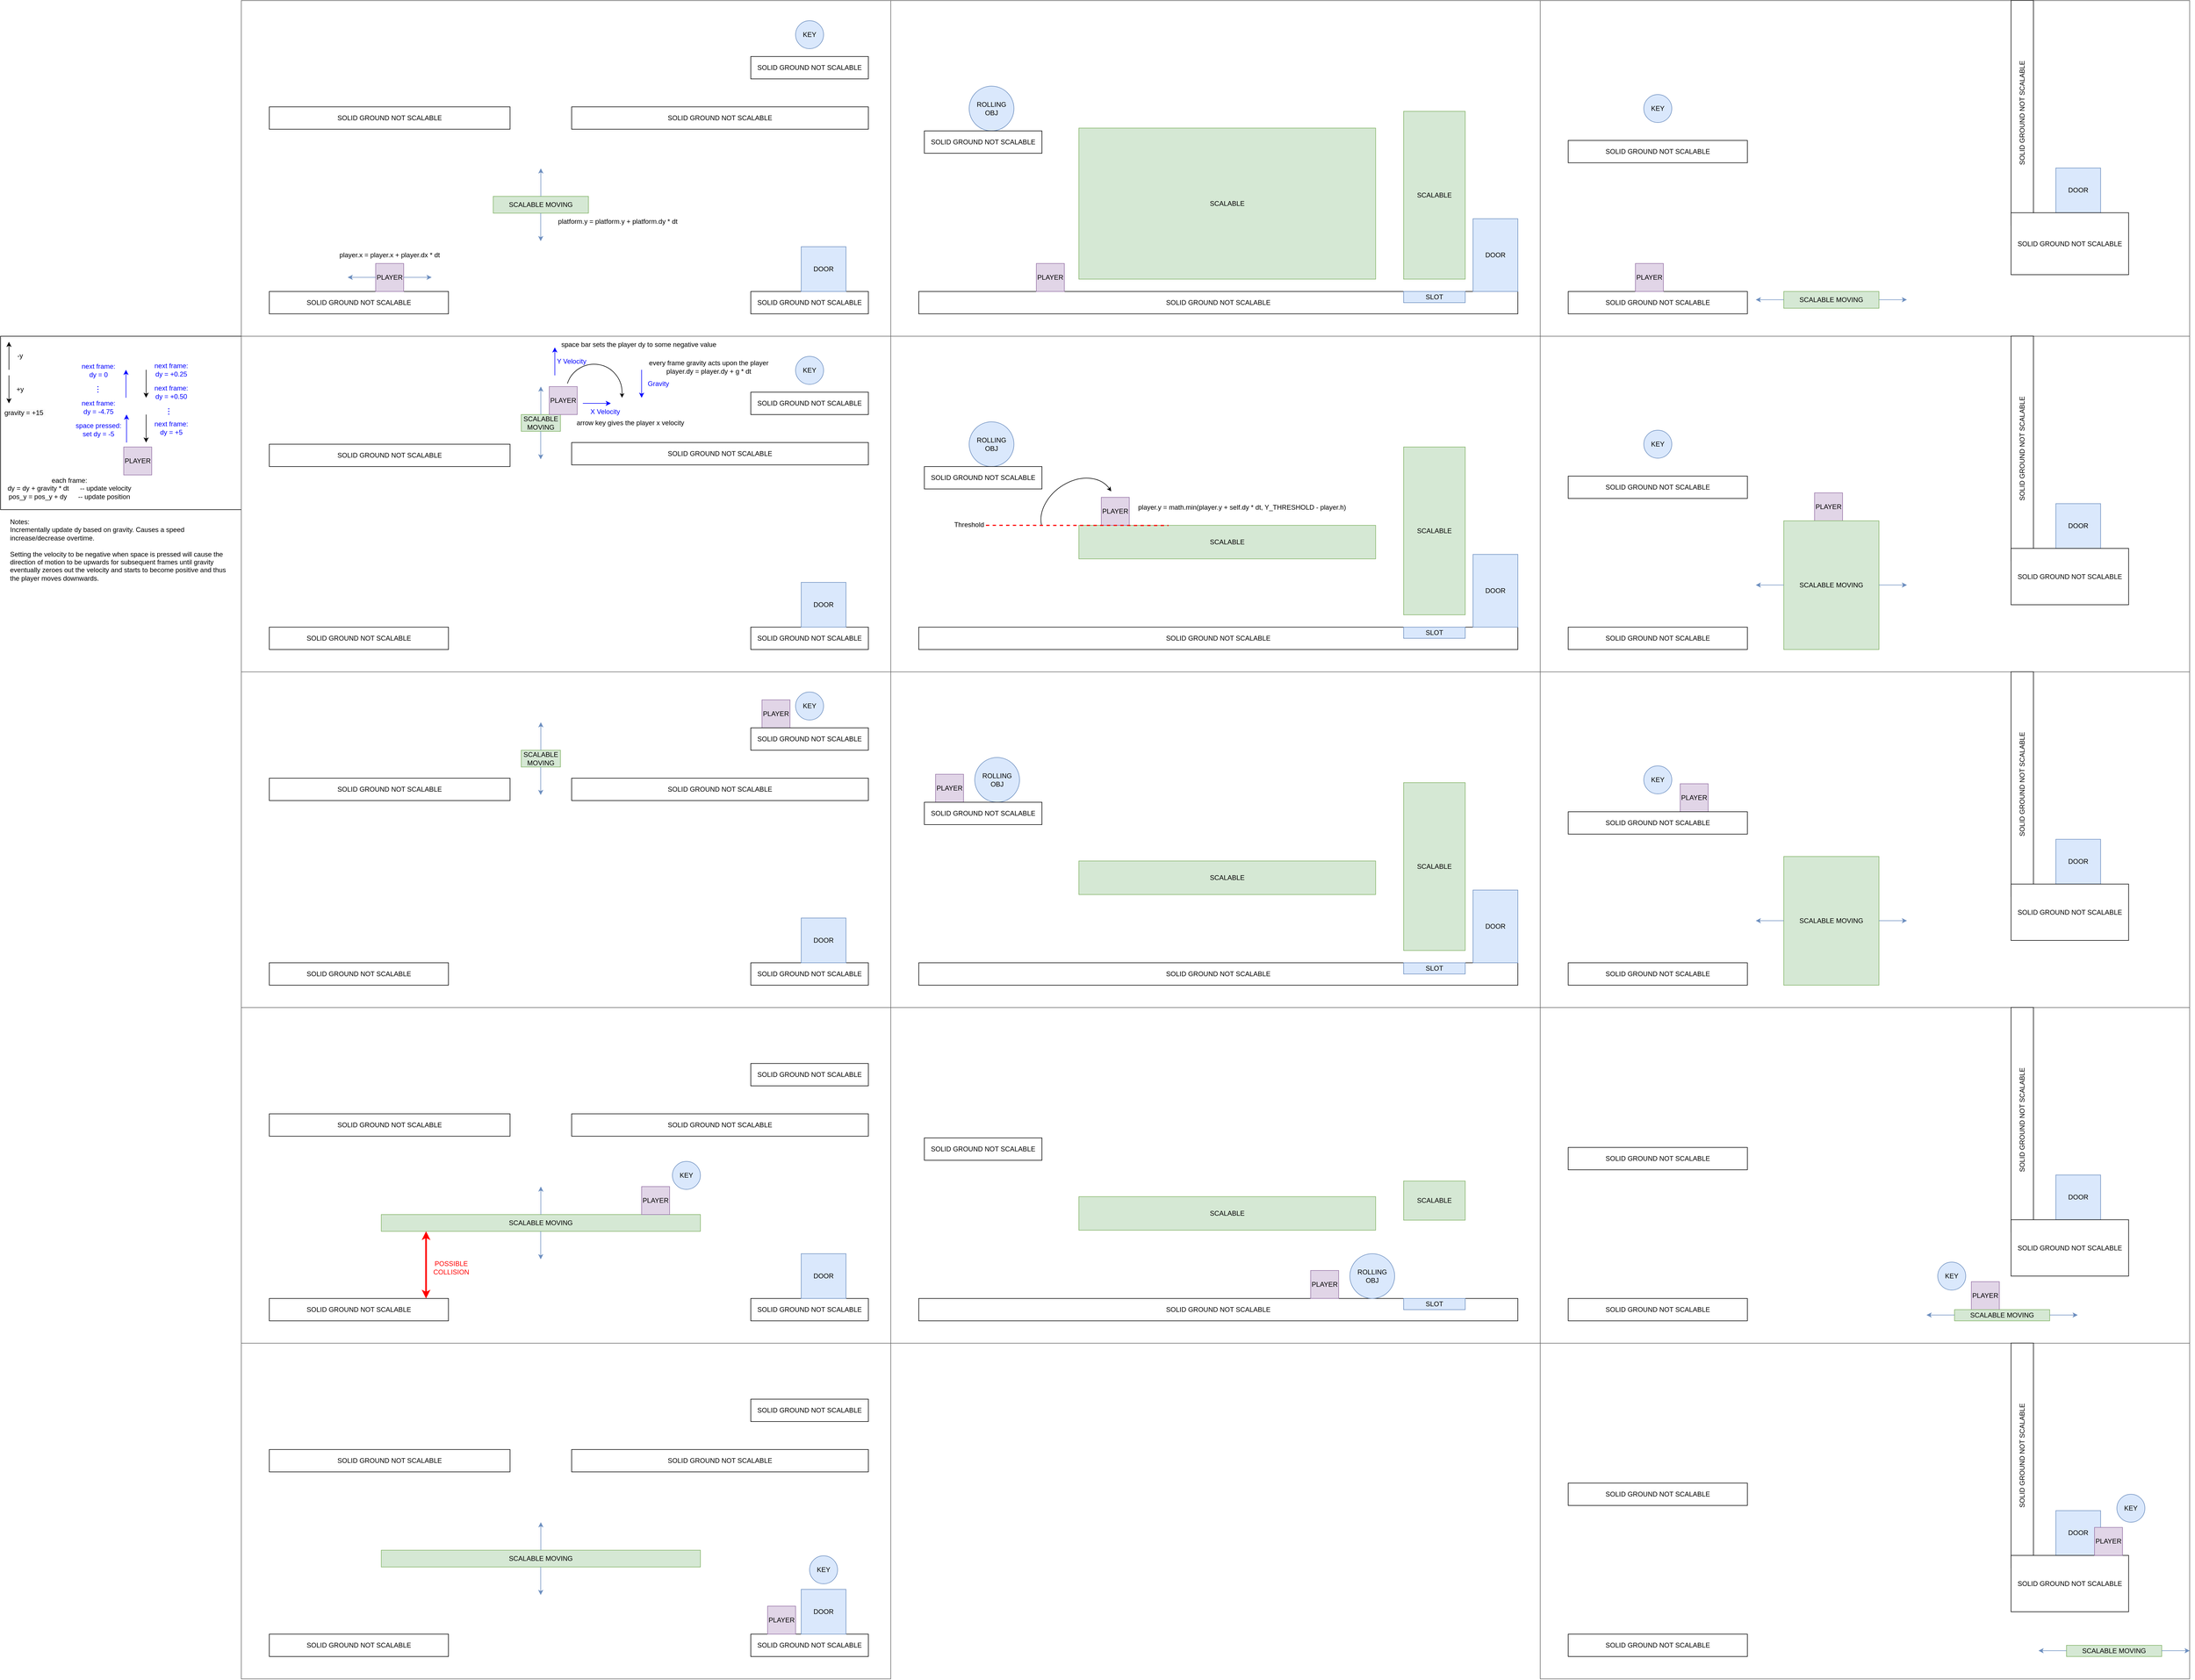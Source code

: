 <mxfile version="21.6.8" type="device">
  <diagram name="Page-1" id="npotCMocfJoM2idSPYu-">
    <mxGraphModel dx="3081" dy="1494" grid="1" gridSize="10" guides="1" tooltips="1" connect="1" arrows="1" fold="1" page="1" pageScale="1" pageWidth="850" pageHeight="1100" math="0" shadow="0">
      <root>
        <mxCell id="0" />
        <mxCell id="1" parent="0" />
        <mxCell id="gwA_mBDqRbo09QkH5nJV-141" value="" style="rounded=0;whiteSpace=wrap;html=1;fillColor=none;" parent="1" vertex="1">
          <mxGeometry x="-1280" y="600" width="430" height="310" as="geometry" />
        </mxCell>
        <mxCell id="gwA_mBDqRbo09QkH5nJV-17" value="" style="rounded=0;whiteSpace=wrap;html=1;fillColor=none;fontColor=#333333;strokeColor=#666666;" parent="1" vertex="1">
          <mxGeometry x="-850" width="1160" height="600" as="geometry" />
        </mxCell>
        <mxCell id="gwA_mBDqRbo09QkH5nJV-4" value="SOLID GROUND NOT SCALABLE" style="rounded=0;whiteSpace=wrap;html=1;" parent="1" vertex="1">
          <mxGeometry x="-800" y="520" width="320" height="40" as="geometry" />
        </mxCell>
        <mxCell id="gwA_mBDqRbo09QkH5nJV-5" value="SOLID GROUND NOT SCALABLE" style="rounded=0;whiteSpace=wrap;html=1;" parent="1" vertex="1">
          <mxGeometry x="60" y="520" width="210" height="40" as="geometry" />
        </mxCell>
        <mxCell id="gwA_mBDqRbo09QkH5nJV-6" value="SCALABLE MOVING" style="rounded=0;whiteSpace=wrap;html=1;fillColor=#d5e8d4;strokeColor=#82b366;" parent="1" vertex="1">
          <mxGeometry x="-400" y="350" width="170" height="30" as="geometry" />
        </mxCell>
        <mxCell id="gwA_mBDqRbo09QkH5nJV-7" value="" style="endArrow=classic;html=1;rounded=0;exitX=0.5;exitY=0;exitDx=0;exitDy=0;fillColor=#dae8fc;strokeColor=#6c8ebf;" parent="1" source="gwA_mBDqRbo09QkH5nJV-6" edge="1">
          <mxGeometry width="50" height="50" relative="1" as="geometry">
            <mxPoint x="-315" y="340" as="sourcePoint" />
            <mxPoint x="-315" y="300" as="targetPoint" />
          </mxGeometry>
        </mxCell>
        <mxCell id="gwA_mBDqRbo09QkH5nJV-8" value="" style="endArrow=classic;html=1;rounded=0;exitX=0.5;exitY=0;exitDx=0;exitDy=0;fillColor=#dae8fc;strokeColor=#6c8ebf;" parent="1" edge="1">
          <mxGeometry width="50" height="50" relative="1" as="geometry">
            <mxPoint x="-315.21" y="380" as="sourcePoint" />
            <mxPoint x="-315.21" y="430" as="targetPoint" />
          </mxGeometry>
        </mxCell>
        <mxCell id="gwA_mBDqRbo09QkH5nJV-10" value="SOLID GROUND NOT SCALABLE" style="rounded=0;whiteSpace=wrap;html=1;" parent="1" vertex="1">
          <mxGeometry x="-260" y="190" width="530" height="40" as="geometry" />
        </mxCell>
        <mxCell id="gwA_mBDqRbo09QkH5nJV-11" value="PLAYER" style="whiteSpace=wrap;html=1;aspect=fixed;fillColor=#e1d5e7;strokeColor=#9673a6;" parent="1" vertex="1">
          <mxGeometry x="-610" y="470" width="50" height="50" as="geometry" />
        </mxCell>
        <mxCell id="gwA_mBDqRbo09QkH5nJV-12" value="KEY" style="ellipse;whiteSpace=wrap;html=1;aspect=fixed;fillColor=#dae8fc;strokeColor=#6c8ebf;" parent="1" vertex="1">
          <mxGeometry x="140" y="36" width="50" height="50" as="geometry" />
        </mxCell>
        <mxCell id="gwA_mBDqRbo09QkH5nJV-16" value="SOLID GROUND NOT SCALABLE" style="rounded=0;whiteSpace=wrap;html=1;" parent="1" vertex="1">
          <mxGeometry x="60" y="100" width="210" height="40" as="geometry" />
        </mxCell>
        <mxCell id="gwA_mBDqRbo09QkH5nJV-18" value="" style="rounded=0;whiteSpace=wrap;html=1;fillColor=none;fontColor=#333333;strokeColor=#666666;" parent="1" vertex="1">
          <mxGeometry x="310" width="1160" height="600" as="geometry" />
        </mxCell>
        <mxCell id="gwA_mBDqRbo09QkH5nJV-19" value="SOLID GROUND NOT SCALABLE" style="rounded=0;whiteSpace=wrap;html=1;" parent="1" vertex="1">
          <mxGeometry x="360" y="520" width="1070" height="40" as="geometry" />
        </mxCell>
        <mxCell id="gwA_mBDqRbo09QkH5nJV-25" value="SCALABLE" style="rounded=0;whiteSpace=wrap;html=1;fillColor=#d5e8d4;strokeColor=#82b366;" parent="1" vertex="1">
          <mxGeometry x="646" y="228" width="530" height="270" as="geometry" />
        </mxCell>
        <mxCell id="gwA_mBDqRbo09QkH5nJV-26" value="PLAYER" style="whiteSpace=wrap;html=1;aspect=fixed;fillColor=#e1d5e7;strokeColor=#9673a6;" parent="1" vertex="1">
          <mxGeometry x="570" y="470" width="50" height="50" as="geometry" />
        </mxCell>
        <mxCell id="gwA_mBDqRbo09QkH5nJV-27" value="ROLLING OBJ" style="ellipse;whiteSpace=wrap;html=1;aspect=fixed;fillColor=#dae8fc;strokeColor=#6c8ebf;" parent="1" vertex="1">
          <mxGeometry x="450" y="153" width="80" height="80" as="geometry" />
        </mxCell>
        <mxCell id="gwA_mBDqRbo09QkH5nJV-28" value="SOLID GROUND NOT SCALABLE" style="rounded=0;whiteSpace=wrap;html=1;" parent="1" vertex="1">
          <mxGeometry x="370" y="233" width="210" height="40" as="geometry" />
        </mxCell>
        <mxCell id="gwA_mBDqRbo09QkH5nJV-29" value="DOOR" style="whiteSpace=wrap;html=1;aspect=fixed;fillColor=#dae8fc;strokeColor=#6c8ebf;" parent="1" vertex="1">
          <mxGeometry x="150" y="440" width="80" height="80" as="geometry" />
        </mxCell>
        <mxCell id="gwA_mBDqRbo09QkH5nJV-31" value="" style="rounded=0;whiteSpace=wrap;html=1;fillColor=none;fontColor=#333333;strokeColor=#666666;" parent="1" vertex="1">
          <mxGeometry x="310" y="600" width="1160" height="600" as="geometry" />
        </mxCell>
        <mxCell id="gwA_mBDqRbo09QkH5nJV-32" value="SOLID GROUND NOT SCALABLE" style="rounded=0;whiteSpace=wrap;html=1;" parent="1" vertex="1">
          <mxGeometry x="360" y="1120" width="1070" height="40" as="geometry" />
        </mxCell>
        <mxCell id="gwA_mBDqRbo09QkH5nJV-33" value="SCALABLE" style="rounded=0;whiteSpace=wrap;html=1;fillColor=#d5e8d4;strokeColor=#82b366;" parent="1" vertex="1">
          <mxGeometry x="646" y="938" width="530" height="60" as="geometry" />
        </mxCell>
        <mxCell id="gwA_mBDqRbo09QkH5nJV-34" value="PLAYER" style="whiteSpace=wrap;html=1;aspect=fixed;fillColor=#e1d5e7;strokeColor=#9673a6;" parent="1" vertex="1">
          <mxGeometry x="686" y="888" width="50" height="50" as="geometry" />
        </mxCell>
        <mxCell id="gwA_mBDqRbo09QkH5nJV-35" value="ROLLING OBJ" style="ellipse;whiteSpace=wrap;html=1;aspect=fixed;fillColor=#dae8fc;strokeColor=#6c8ebf;" parent="1" vertex="1">
          <mxGeometry x="450" y="753" width="80" height="80" as="geometry" />
        </mxCell>
        <mxCell id="gwA_mBDqRbo09QkH5nJV-36" value="SOLID GROUND NOT SCALABLE" style="rounded=0;whiteSpace=wrap;html=1;" parent="1" vertex="1">
          <mxGeometry x="370" y="833" width="210" height="40" as="geometry" />
        </mxCell>
        <mxCell id="gwA_mBDqRbo09QkH5nJV-38" value="" style="rounded=0;whiteSpace=wrap;html=1;fillColor=none;fontColor=#333333;strokeColor=#666666;" parent="1" vertex="1">
          <mxGeometry x="310" y="1200" width="1160" height="600" as="geometry" />
        </mxCell>
        <mxCell id="gwA_mBDqRbo09QkH5nJV-39" value="SOLID GROUND NOT SCALABLE" style="rounded=0;whiteSpace=wrap;html=1;" parent="1" vertex="1">
          <mxGeometry x="360" y="1720" width="1070" height="40" as="geometry" />
        </mxCell>
        <mxCell id="gwA_mBDqRbo09QkH5nJV-40" value="SCALABLE" style="rounded=0;whiteSpace=wrap;html=1;fillColor=#d5e8d4;strokeColor=#82b366;" parent="1" vertex="1">
          <mxGeometry x="646" y="1538" width="530" height="60" as="geometry" />
        </mxCell>
        <mxCell id="gwA_mBDqRbo09QkH5nJV-41" value="PLAYER" style="whiteSpace=wrap;html=1;aspect=fixed;fillColor=#e1d5e7;strokeColor=#9673a6;" parent="1" vertex="1">
          <mxGeometry x="390" y="1383" width="50" height="50" as="geometry" />
        </mxCell>
        <mxCell id="gwA_mBDqRbo09QkH5nJV-42" value="ROLLING OBJ" style="ellipse;whiteSpace=wrap;html=1;aspect=fixed;fillColor=#dae8fc;strokeColor=#6c8ebf;" parent="1" vertex="1">
          <mxGeometry x="460" y="1353" width="80" height="80" as="geometry" />
        </mxCell>
        <mxCell id="gwA_mBDqRbo09QkH5nJV-43" value="SOLID GROUND NOT SCALABLE" style="rounded=0;whiteSpace=wrap;html=1;" parent="1" vertex="1">
          <mxGeometry x="370" y="1433" width="210" height="40" as="geometry" />
        </mxCell>
        <mxCell id="gwA_mBDqRbo09QkH5nJV-45" value="SCALABLE" style="rounded=0;whiteSpace=wrap;html=1;fillColor=#d5e8d4;strokeColor=#82b366;" parent="1" vertex="1">
          <mxGeometry x="1226" y="1398" width="110" height="300" as="geometry" />
        </mxCell>
        <mxCell id="gwA_mBDqRbo09QkH5nJV-46" value="SCALABLE" style="rounded=0;whiteSpace=wrap;html=1;fillColor=#d5e8d4;strokeColor=#82b366;" parent="1" vertex="1">
          <mxGeometry x="1226" y="798" width="110" height="300" as="geometry" />
        </mxCell>
        <mxCell id="gwA_mBDqRbo09QkH5nJV-47" value="" style="rounded=0;whiteSpace=wrap;html=1;fillColor=none;fontColor=#333333;strokeColor=#666666;" parent="1" vertex="1">
          <mxGeometry x="310" y="1800" width="1160" height="600" as="geometry" />
        </mxCell>
        <mxCell id="gwA_mBDqRbo09QkH5nJV-48" value="SOLID GROUND NOT SCALABLE" style="rounded=0;whiteSpace=wrap;html=1;" parent="1" vertex="1">
          <mxGeometry x="360" y="2320" width="1070" height="40" as="geometry" />
        </mxCell>
        <mxCell id="gwA_mBDqRbo09QkH5nJV-49" value="SCALABLE" style="rounded=0;whiteSpace=wrap;html=1;fillColor=#d5e8d4;strokeColor=#82b366;" parent="1" vertex="1">
          <mxGeometry x="646" y="2138" width="530" height="60" as="geometry" />
        </mxCell>
        <mxCell id="gwA_mBDqRbo09QkH5nJV-50" value="PLAYER" style="whiteSpace=wrap;html=1;aspect=fixed;fillColor=#e1d5e7;strokeColor=#9673a6;" parent="1" vertex="1">
          <mxGeometry x="1060" y="2270" width="50" height="50" as="geometry" />
        </mxCell>
        <mxCell id="gwA_mBDqRbo09QkH5nJV-51" value="ROLLING OBJ" style="ellipse;whiteSpace=wrap;html=1;aspect=fixed;fillColor=#dae8fc;strokeColor=#6c8ebf;" parent="1" vertex="1">
          <mxGeometry x="1130" y="2240" width="80" height="80" as="geometry" />
        </mxCell>
        <mxCell id="gwA_mBDqRbo09QkH5nJV-52" value="SOLID GROUND NOT SCALABLE" style="rounded=0;whiteSpace=wrap;html=1;" parent="1" vertex="1">
          <mxGeometry x="370" y="2033" width="210" height="40" as="geometry" />
        </mxCell>
        <mxCell id="gwA_mBDqRbo09QkH5nJV-53" value="SCALABLE" style="rounded=0;whiteSpace=wrap;html=1;fillColor=#d5e8d4;strokeColor=#82b366;" parent="1" vertex="1">
          <mxGeometry x="1226" y="2110" width="110" height="70" as="geometry" />
        </mxCell>
        <mxCell id="gwA_mBDqRbo09QkH5nJV-55" value="SLOT" style="rounded=0;whiteSpace=wrap;html=1;fillColor=#dae8fc;strokeColor=#6c8ebf;" parent="1" vertex="1">
          <mxGeometry x="1226" y="1120" width="110" height="20" as="geometry" />
        </mxCell>
        <mxCell id="gwA_mBDqRbo09QkH5nJV-56" value="SCALABLE" style="rounded=0;whiteSpace=wrap;html=1;fillColor=#d5e8d4;strokeColor=#82b366;" parent="1" vertex="1">
          <mxGeometry x="1226" y="198" width="110" height="300" as="geometry" />
        </mxCell>
        <mxCell id="gwA_mBDqRbo09QkH5nJV-57" value="SLOT" style="rounded=0;whiteSpace=wrap;html=1;fillColor=#dae8fc;strokeColor=#6c8ebf;" parent="1" vertex="1">
          <mxGeometry x="1226" y="520" width="110" height="20" as="geometry" />
        </mxCell>
        <mxCell id="gwA_mBDqRbo09QkH5nJV-58" value="SLOT" style="rounded=0;whiteSpace=wrap;html=1;fillColor=#dae8fc;strokeColor=#6c8ebf;" parent="1" vertex="1">
          <mxGeometry x="1226" y="1720" width="110" height="20" as="geometry" />
        </mxCell>
        <mxCell id="gwA_mBDqRbo09QkH5nJV-59" value="SLOT" style="rounded=0;whiteSpace=wrap;html=1;fillColor=#dae8fc;strokeColor=#6c8ebf;" parent="1" vertex="1">
          <mxGeometry x="1226" y="2320" width="110" height="20" as="geometry" />
        </mxCell>
        <mxCell id="gwA_mBDqRbo09QkH5nJV-60" value="DOOR" style="rounded=0;whiteSpace=wrap;html=1;fillColor=#dae8fc;strokeColor=#6c8ebf;" parent="1" vertex="1">
          <mxGeometry x="1350" y="390" width="80" height="130" as="geometry" />
        </mxCell>
        <mxCell id="gwA_mBDqRbo09QkH5nJV-61" value="DOOR" style="rounded=0;whiteSpace=wrap;html=1;fillColor=#dae8fc;strokeColor=#6c8ebf;" parent="1" vertex="1">
          <mxGeometry x="1350" y="990" width="80" height="130" as="geometry" />
        </mxCell>
        <mxCell id="gwA_mBDqRbo09QkH5nJV-62" value="DOOR" style="rounded=0;whiteSpace=wrap;html=1;fillColor=#dae8fc;strokeColor=#6c8ebf;" parent="1" vertex="1">
          <mxGeometry x="1350" y="1590" width="80" height="130" as="geometry" />
        </mxCell>
        <mxCell id="gwA_mBDqRbo09QkH5nJV-63" value="" style="rounded=0;whiteSpace=wrap;html=1;fillColor=none;fontColor=#333333;strokeColor=#666666;" parent="1" vertex="1">
          <mxGeometry x="-850" y="600" width="1160" height="600" as="geometry" />
        </mxCell>
        <mxCell id="gwA_mBDqRbo09QkH5nJV-64" value="SOLID GROUND NOT SCALABLE" style="rounded=0;whiteSpace=wrap;html=1;" parent="1" vertex="1">
          <mxGeometry x="-800" y="1120" width="320" height="40" as="geometry" />
        </mxCell>
        <mxCell id="gwA_mBDqRbo09QkH5nJV-65" value="SOLID GROUND NOT SCALABLE" style="rounded=0;whiteSpace=wrap;html=1;" parent="1" vertex="1">
          <mxGeometry x="60" y="1120" width="210" height="40" as="geometry" />
        </mxCell>
        <mxCell id="gwA_mBDqRbo09QkH5nJV-66" value="SCALABLE MOVING" style="rounded=0;whiteSpace=wrap;html=1;fillColor=#d5e8d4;strokeColor=#82b366;" parent="1" vertex="1">
          <mxGeometry x="-350" y="740" width="70" height="30" as="geometry" />
        </mxCell>
        <mxCell id="gwA_mBDqRbo09QkH5nJV-67" value="" style="endArrow=classic;html=1;rounded=0;exitX=0.5;exitY=0;exitDx=0;exitDy=0;fillColor=#dae8fc;strokeColor=#6c8ebf;" parent="1" source="gwA_mBDqRbo09QkH5nJV-66" edge="1">
          <mxGeometry width="50" height="50" relative="1" as="geometry">
            <mxPoint x="-315" y="730" as="sourcePoint" />
            <mxPoint x="-315" y="690" as="targetPoint" />
          </mxGeometry>
        </mxCell>
        <mxCell id="gwA_mBDqRbo09QkH5nJV-68" value="" style="endArrow=classic;html=1;rounded=0;exitX=0.5;exitY=0;exitDx=0;exitDy=0;fillColor=#dae8fc;strokeColor=#6c8ebf;" parent="1" edge="1">
          <mxGeometry width="50" height="50" relative="1" as="geometry">
            <mxPoint x="-315.21" y="770" as="sourcePoint" />
            <mxPoint x="-315.21" y="820" as="targetPoint" />
          </mxGeometry>
        </mxCell>
        <mxCell id="gwA_mBDqRbo09QkH5nJV-70" value="SOLID GROUND NOT SCALABLE" style="rounded=0;whiteSpace=wrap;html=1;" parent="1" vertex="1">
          <mxGeometry x="-260" y="790" width="530" height="40" as="geometry" />
        </mxCell>
        <mxCell id="gwA_mBDqRbo09QkH5nJV-71" value="PLAYER" style="whiteSpace=wrap;html=1;aspect=fixed;fillColor=#e1d5e7;strokeColor=#9673a6;" parent="1" vertex="1">
          <mxGeometry x="-300" y="690" width="50" height="50" as="geometry" />
        </mxCell>
        <mxCell id="gwA_mBDqRbo09QkH5nJV-72" value="KEY" style="ellipse;whiteSpace=wrap;html=1;aspect=fixed;fillColor=#dae8fc;strokeColor=#6c8ebf;" parent="1" vertex="1">
          <mxGeometry x="140" y="636" width="50" height="50" as="geometry" />
        </mxCell>
        <mxCell id="gwA_mBDqRbo09QkH5nJV-73" value="SOLID GROUND NOT SCALABLE" style="rounded=0;whiteSpace=wrap;html=1;" parent="1" vertex="1">
          <mxGeometry x="60" y="700" width="210" height="40" as="geometry" />
        </mxCell>
        <mxCell id="gwA_mBDqRbo09QkH5nJV-74" value="DOOR" style="whiteSpace=wrap;html=1;aspect=fixed;fillColor=#dae8fc;strokeColor=#6c8ebf;" parent="1" vertex="1">
          <mxGeometry x="150" y="1040" width="80" height="80" as="geometry" />
        </mxCell>
        <mxCell id="gwA_mBDqRbo09QkH5nJV-75" value="" style="rounded=0;whiteSpace=wrap;html=1;fillColor=none;fontColor=#333333;strokeColor=#666666;" parent="1" vertex="1">
          <mxGeometry x="-850" y="1200" width="1160" height="600" as="geometry" />
        </mxCell>
        <mxCell id="gwA_mBDqRbo09QkH5nJV-76" value="SOLID GROUND NOT SCALABLE" style="rounded=0;whiteSpace=wrap;html=1;" parent="1" vertex="1">
          <mxGeometry x="-800" y="1720" width="320" height="40" as="geometry" />
        </mxCell>
        <mxCell id="gwA_mBDqRbo09QkH5nJV-77" value="SOLID GROUND NOT SCALABLE" style="rounded=0;whiteSpace=wrap;html=1;" parent="1" vertex="1">
          <mxGeometry x="60" y="1720" width="210" height="40" as="geometry" />
        </mxCell>
        <mxCell id="gwA_mBDqRbo09QkH5nJV-78" value="SCALABLE MOVING" style="rounded=0;whiteSpace=wrap;html=1;fillColor=#d5e8d4;strokeColor=#82b366;" parent="1" vertex="1">
          <mxGeometry x="-350" y="1340" width="70" height="30" as="geometry" />
        </mxCell>
        <mxCell id="gwA_mBDqRbo09QkH5nJV-79" value="" style="endArrow=classic;html=1;rounded=0;exitX=0.5;exitY=0;exitDx=0;exitDy=0;fillColor=#dae8fc;strokeColor=#6c8ebf;" parent="1" source="gwA_mBDqRbo09QkH5nJV-78" edge="1">
          <mxGeometry width="50" height="50" relative="1" as="geometry">
            <mxPoint x="-315" y="1330" as="sourcePoint" />
            <mxPoint x="-315" y="1290" as="targetPoint" />
          </mxGeometry>
        </mxCell>
        <mxCell id="gwA_mBDqRbo09QkH5nJV-80" value="" style="endArrow=classic;html=1;rounded=0;exitX=0.5;exitY=0;exitDx=0;exitDy=0;fillColor=#dae8fc;strokeColor=#6c8ebf;" parent="1" edge="1">
          <mxGeometry width="50" height="50" relative="1" as="geometry">
            <mxPoint x="-315.21" y="1370" as="sourcePoint" />
            <mxPoint x="-315.21" y="1420" as="targetPoint" />
          </mxGeometry>
        </mxCell>
        <mxCell id="gwA_mBDqRbo09QkH5nJV-81" value="SOLID GROUND NOT SCALABLE" style="rounded=0;whiteSpace=wrap;html=1;" parent="1" vertex="1">
          <mxGeometry x="-800" y="1390" width="430" height="40" as="geometry" />
        </mxCell>
        <mxCell id="gwA_mBDqRbo09QkH5nJV-82" value="SOLID GROUND NOT SCALABLE" style="rounded=0;whiteSpace=wrap;html=1;" parent="1" vertex="1">
          <mxGeometry x="-260" y="1390" width="530" height="40" as="geometry" />
        </mxCell>
        <mxCell id="gwA_mBDqRbo09QkH5nJV-83" value="PLAYER" style="whiteSpace=wrap;html=1;aspect=fixed;fillColor=#e1d5e7;strokeColor=#9673a6;" parent="1" vertex="1">
          <mxGeometry x="80" y="1250" width="50" height="50" as="geometry" />
        </mxCell>
        <mxCell id="gwA_mBDqRbo09QkH5nJV-84" value="KEY" style="ellipse;whiteSpace=wrap;html=1;aspect=fixed;fillColor=#dae8fc;strokeColor=#6c8ebf;" parent="1" vertex="1">
          <mxGeometry x="140" y="1236" width="50" height="50" as="geometry" />
        </mxCell>
        <mxCell id="gwA_mBDqRbo09QkH5nJV-85" value="SOLID GROUND NOT SCALABLE" style="rounded=0;whiteSpace=wrap;html=1;" parent="1" vertex="1">
          <mxGeometry x="60" y="1300" width="210" height="40" as="geometry" />
        </mxCell>
        <mxCell id="gwA_mBDqRbo09QkH5nJV-86" value="DOOR" style="whiteSpace=wrap;html=1;aspect=fixed;fillColor=#dae8fc;strokeColor=#6c8ebf;" parent="1" vertex="1">
          <mxGeometry x="150" y="1640" width="80" height="80" as="geometry" />
        </mxCell>
        <mxCell id="gwA_mBDqRbo09QkH5nJV-87" value="" style="rounded=0;whiteSpace=wrap;html=1;fillColor=none;fontColor=#333333;strokeColor=#666666;" parent="1" vertex="1">
          <mxGeometry x="-850" y="1800" width="1160" height="600" as="geometry" />
        </mxCell>
        <mxCell id="gwA_mBDqRbo09QkH5nJV-88" value="SOLID GROUND NOT SCALABLE" style="rounded=0;whiteSpace=wrap;html=1;" parent="1" vertex="1">
          <mxGeometry x="-800" y="2320" width="320" height="40" as="geometry" />
        </mxCell>
        <mxCell id="gwA_mBDqRbo09QkH5nJV-89" value="SOLID GROUND NOT SCALABLE" style="rounded=0;whiteSpace=wrap;html=1;" parent="1" vertex="1">
          <mxGeometry x="60" y="2320" width="210" height="40" as="geometry" />
        </mxCell>
        <mxCell id="gwA_mBDqRbo09QkH5nJV-90" value="SCALABLE MOVING" style="rounded=0;whiteSpace=wrap;html=1;fillColor=#d5e8d4;strokeColor=#82b366;" parent="1" vertex="1">
          <mxGeometry x="-600" y="2170" width="570" height="30" as="geometry" />
        </mxCell>
        <mxCell id="gwA_mBDqRbo09QkH5nJV-91" value="" style="endArrow=classic;html=1;rounded=0;exitX=0.5;exitY=0;exitDx=0;exitDy=0;fillColor=#dae8fc;strokeColor=#6c8ebf;" parent="1" source="gwA_mBDqRbo09QkH5nJV-90" edge="1">
          <mxGeometry width="50" height="50" relative="1" as="geometry">
            <mxPoint x="-315" y="2160" as="sourcePoint" />
            <mxPoint x="-315" y="2120" as="targetPoint" />
          </mxGeometry>
        </mxCell>
        <mxCell id="gwA_mBDqRbo09QkH5nJV-92" value="" style="endArrow=classic;html=1;rounded=0;exitX=0.5;exitY=0;exitDx=0;exitDy=0;fillColor=#dae8fc;strokeColor=#6c8ebf;" parent="1" edge="1">
          <mxGeometry width="50" height="50" relative="1" as="geometry">
            <mxPoint x="-315.21" y="2200" as="sourcePoint" />
            <mxPoint x="-315.21" y="2250" as="targetPoint" />
          </mxGeometry>
        </mxCell>
        <mxCell id="gwA_mBDqRbo09QkH5nJV-93" value="SOLID GROUND NOT SCALABLE" style="rounded=0;whiteSpace=wrap;html=1;" parent="1" vertex="1">
          <mxGeometry x="-800" y="1990" width="430" height="40" as="geometry" />
        </mxCell>
        <mxCell id="gwA_mBDqRbo09QkH5nJV-94" value="SOLID GROUND NOT SCALABLE" style="rounded=0;whiteSpace=wrap;html=1;" parent="1" vertex="1">
          <mxGeometry x="-260" y="1990" width="530" height="40" as="geometry" />
        </mxCell>
        <mxCell id="gwA_mBDqRbo09QkH5nJV-95" value="PLAYER" style="whiteSpace=wrap;html=1;aspect=fixed;fillColor=#e1d5e7;strokeColor=#9673a6;" parent="1" vertex="1">
          <mxGeometry x="-135" y="2120" width="50" height="50" as="geometry" />
        </mxCell>
        <mxCell id="gwA_mBDqRbo09QkH5nJV-96" value="KEY" style="ellipse;whiteSpace=wrap;html=1;aspect=fixed;fillColor=#dae8fc;strokeColor=#6c8ebf;" parent="1" vertex="1">
          <mxGeometry x="-80" y="2075" width="50" height="50" as="geometry" />
        </mxCell>
        <mxCell id="gwA_mBDqRbo09QkH5nJV-97" value="SOLID GROUND NOT SCALABLE" style="rounded=0;whiteSpace=wrap;html=1;" parent="1" vertex="1">
          <mxGeometry x="60" y="1900" width="210" height="40" as="geometry" />
        </mxCell>
        <mxCell id="gwA_mBDqRbo09QkH5nJV-98" value="DOOR" style="whiteSpace=wrap;html=1;aspect=fixed;fillColor=#dae8fc;strokeColor=#6c8ebf;" parent="1" vertex="1">
          <mxGeometry x="150" y="2240" width="80" height="80" as="geometry" />
        </mxCell>
        <mxCell id="gwA_mBDqRbo09QkH5nJV-99" value="" style="rounded=0;whiteSpace=wrap;html=1;fillColor=none;fontColor=#333333;strokeColor=#666666;" parent="1" vertex="1">
          <mxGeometry x="-850" y="2400" width="1160" height="600" as="geometry" />
        </mxCell>
        <mxCell id="gwA_mBDqRbo09QkH5nJV-100" value="SOLID GROUND NOT SCALABLE" style="rounded=0;whiteSpace=wrap;html=1;" parent="1" vertex="1">
          <mxGeometry x="-800" y="2920" width="320" height="40" as="geometry" />
        </mxCell>
        <mxCell id="gwA_mBDqRbo09QkH5nJV-101" value="SOLID GROUND NOT SCALABLE" style="rounded=0;whiteSpace=wrap;html=1;" parent="1" vertex="1">
          <mxGeometry x="60" y="2920" width="210" height="40" as="geometry" />
        </mxCell>
        <mxCell id="gwA_mBDqRbo09QkH5nJV-102" value="SCALABLE MOVING" style="rounded=0;whiteSpace=wrap;html=1;fillColor=#d5e8d4;strokeColor=#82b366;" parent="1" vertex="1">
          <mxGeometry x="-600" y="2770" width="570" height="30" as="geometry" />
        </mxCell>
        <mxCell id="gwA_mBDqRbo09QkH5nJV-103" value="" style="endArrow=classic;html=1;rounded=0;exitX=0.5;exitY=0;exitDx=0;exitDy=0;fillColor=#dae8fc;strokeColor=#6c8ebf;" parent="1" source="gwA_mBDqRbo09QkH5nJV-102" edge="1">
          <mxGeometry width="50" height="50" relative="1" as="geometry">
            <mxPoint x="-315" y="2760" as="sourcePoint" />
            <mxPoint x="-315" y="2720" as="targetPoint" />
          </mxGeometry>
        </mxCell>
        <mxCell id="gwA_mBDqRbo09QkH5nJV-104" value="" style="endArrow=classic;html=1;rounded=0;exitX=0.5;exitY=0;exitDx=0;exitDy=0;fillColor=#dae8fc;strokeColor=#6c8ebf;" parent="1" edge="1">
          <mxGeometry width="50" height="50" relative="1" as="geometry">
            <mxPoint x="-315.21" y="2800" as="sourcePoint" />
            <mxPoint x="-315.21" y="2850" as="targetPoint" />
          </mxGeometry>
        </mxCell>
        <mxCell id="gwA_mBDqRbo09QkH5nJV-105" value="SOLID GROUND NOT SCALABLE" style="rounded=0;whiteSpace=wrap;html=1;" parent="1" vertex="1">
          <mxGeometry x="-800" y="2590" width="430" height="40" as="geometry" />
        </mxCell>
        <mxCell id="gwA_mBDqRbo09QkH5nJV-106" value="SOLID GROUND NOT SCALABLE" style="rounded=0;whiteSpace=wrap;html=1;" parent="1" vertex="1">
          <mxGeometry x="-260" y="2590" width="530" height="40" as="geometry" />
        </mxCell>
        <mxCell id="gwA_mBDqRbo09QkH5nJV-107" value="PLAYER" style="whiteSpace=wrap;html=1;aspect=fixed;fillColor=#e1d5e7;strokeColor=#9673a6;" parent="1" vertex="1">
          <mxGeometry x="90" y="2870" width="50" height="50" as="geometry" />
        </mxCell>
        <mxCell id="gwA_mBDqRbo09QkH5nJV-108" value="KEY" style="ellipse;whiteSpace=wrap;html=1;aspect=fixed;fillColor=#dae8fc;strokeColor=#6c8ebf;" parent="1" vertex="1">
          <mxGeometry x="165" y="2780" width="50" height="50" as="geometry" />
        </mxCell>
        <mxCell id="gwA_mBDqRbo09QkH5nJV-109" value="SOLID GROUND NOT SCALABLE" style="rounded=0;whiteSpace=wrap;html=1;" parent="1" vertex="1">
          <mxGeometry x="60" y="2500" width="210" height="40" as="geometry" />
        </mxCell>
        <mxCell id="gwA_mBDqRbo09QkH5nJV-110" value="DOOR" style="whiteSpace=wrap;html=1;aspect=fixed;fillColor=#dae8fc;strokeColor=#6c8ebf;" parent="1" vertex="1">
          <mxGeometry x="150" y="2840" width="80" height="80" as="geometry" />
        </mxCell>
        <mxCell id="gwA_mBDqRbo09QkH5nJV-111" value="" style="endArrow=classic;startArrow=classic;html=1;rounded=0;exitX=0.875;exitY=0;exitDx=0;exitDy=0;exitPerimeter=0;fillColor=#f8cecc;strokeColor=#FF0000;strokeWidth=3;" parent="1" source="gwA_mBDqRbo09QkH5nJV-88" edge="1">
          <mxGeometry width="50" height="50" relative="1" as="geometry">
            <mxPoint x="-570" y="2250" as="sourcePoint" />
            <mxPoint x="-520" y="2200" as="targetPoint" />
          </mxGeometry>
        </mxCell>
        <mxCell id="gwA_mBDqRbo09QkH5nJV-112" value="POSSIBLE COLLISION" style="text;html=1;strokeColor=none;fillColor=none;align=center;verticalAlign=middle;whiteSpace=wrap;rounded=0;fontColor=#FF0000;" parent="1" vertex="1">
          <mxGeometry x="-520" y="2250" width="90" height="30" as="geometry" />
        </mxCell>
        <mxCell id="gwA_mBDqRbo09QkH5nJV-115" value="" style="endArrow=classic;html=1;rounded=0;fillColor=#dae8fc;strokeColor=#6c8ebf;" parent="1" edge="1">
          <mxGeometry width="50" height="50" relative="1" as="geometry">
            <mxPoint x="-560" y="494.72" as="sourcePoint" />
            <mxPoint x="-510" y="494.72" as="targetPoint" />
          </mxGeometry>
        </mxCell>
        <mxCell id="gwA_mBDqRbo09QkH5nJV-116" value="" style="endArrow=classic;html=1;rounded=0;fillColor=#dae8fc;strokeColor=#6c8ebf;" parent="1" edge="1">
          <mxGeometry width="50" height="50" relative="1" as="geometry">
            <mxPoint x="-610" y="494.72" as="sourcePoint" />
            <mxPoint x="-660" y="494.72" as="targetPoint" />
          </mxGeometry>
        </mxCell>
        <mxCell id="gwA_mBDqRbo09QkH5nJV-117" value="player.x = player.x + player.dx * dt" style="text;html=1;strokeColor=none;fillColor=none;align=center;verticalAlign=middle;whiteSpace=wrap;rounded=0;" parent="1" vertex="1">
          <mxGeometry x="-690" y="440" width="210" height="30" as="geometry" />
        </mxCell>
        <mxCell id="gwA_mBDqRbo09QkH5nJV-118" value="platform.y = platform.y + platform.dy * dt" style="text;html=1;strokeColor=none;fillColor=none;align=center;verticalAlign=middle;whiteSpace=wrap;rounded=0;" parent="1" vertex="1">
          <mxGeometry x="-300" y="380" width="245" height="30" as="geometry" />
        </mxCell>
        <mxCell id="gwA_mBDqRbo09QkH5nJV-123" value="" style="group" parent="1" vertex="1" connectable="0">
          <mxGeometry x="-270" y="650" width="100" height="100" as="geometry" />
        </mxCell>
        <mxCell id="gwA_mBDqRbo09QkH5nJV-121" value="" style="verticalLabelPosition=bottom;verticalAlign=top;html=1;shape=mxgraph.basic.arc;startAngle=0.3;endAngle=0.752;rotation=-180;" parent="gwA_mBDqRbo09QkH5nJV-123" vertex="1">
          <mxGeometry width="100" height="100" as="geometry" />
        </mxCell>
        <mxCell id="gwA_mBDqRbo09QkH5nJV-122" value="" style="endArrow=classic;html=1;rounded=0;startSize=3;endSize=5;" parent="gwA_mBDqRbo09QkH5nJV-123" edge="1">
          <mxGeometry width="50" height="50" relative="1" as="geometry">
            <mxPoint x="100" y="50" as="sourcePoint" />
            <mxPoint x="100" y="60" as="targetPoint" />
          </mxGeometry>
        </mxCell>
        <mxCell id="gwA_mBDqRbo09QkH5nJV-125" value="" style="endArrow=classic;html=1;rounded=0;exitX=0.5;exitY=0;exitDx=0;exitDy=0;fillColor=#dae8fc;strokeColor=#0000FF;fontColor=#0000FF;" parent="1" edge="1">
          <mxGeometry width="50" height="50" relative="1" as="geometry">
            <mxPoint x="-135.0" y="660" as="sourcePoint" />
            <mxPoint x="-135.0" y="710" as="targetPoint" />
          </mxGeometry>
        </mxCell>
        <mxCell id="gwA_mBDqRbo09QkH5nJV-128" value="Gravity" style="text;html=1;strokeColor=none;fillColor=none;align=center;verticalAlign=middle;whiteSpace=wrap;rounded=0;fontColor=#0000FF;" parent="1" vertex="1">
          <mxGeometry x="-135" y="670" width="60" height="30" as="geometry" />
        </mxCell>
        <mxCell id="gwA_mBDqRbo09QkH5nJV-131" value="" style="endArrow=classic;html=1;rounded=0;exitX=0.5;exitY=0;exitDx=0;exitDy=0;fillColor=#dae8fc;strokeColor=#0000FF;" parent="1" edge="1">
          <mxGeometry width="50" height="50" relative="1" as="geometry">
            <mxPoint x="-290" y="670" as="sourcePoint" />
            <mxPoint x="-290" y="620" as="targetPoint" />
          </mxGeometry>
        </mxCell>
        <mxCell id="gwA_mBDqRbo09QkH5nJV-130" value="Y Velocity" style="text;html=1;strokeColor=none;fillColor=none;align=center;verticalAlign=middle;whiteSpace=wrap;rounded=0;fontColor=#0000FF;" parent="1" vertex="1">
          <mxGeometry x="-290" y="630" width="60" height="30" as="geometry" />
        </mxCell>
        <mxCell id="gwA_mBDqRbo09QkH5nJV-132" value="" style="endArrow=classic;html=1;rounded=0;fillColor=#dae8fc;strokeColor=#0000FF;" parent="1" edge="1">
          <mxGeometry width="50" height="50" relative="1" as="geometry">
            <mxPoint x="-240" y="720" as="sourcePoint" />
            <mxPoint x="-190" y="720" as="targetPoint" />
          </mxGeometry>
        </mxCell>
        <mxCell id="gwA_mBDqRbo09QkH5nJV-133" value="X Velocity" style="text;html=1;strokeColor=none;fillColor=none;align=center;verticalAlign=middle;whiteSpace=wrap;rounded=0;fontColor=#0000FF;" parent="1" vertex="1">
          <mxGeometry x="-230" y="720" width="60" height="30" as="geometry" />
        </mxCell>
        <mxCell id="gwA_mBDqRbo09QkH5nJV-134" value="space bar sets the player dy to some negative value" style="text;html=1;strokeColor=none;fillColor=none;align=center;verticalAlign=middle;whiteSpace=wrap;rounded=0;" parent="1" vertex="1">
          <mxGeometry x="-300" y="600" width="320" height="30" as="geometry" />
        </mxCell>
        <mxCell id="gwA_mBDqRbo09QkH5nJV-135" value="arrow key gives the player x velocity" style="text;html=1;strokeColor=none;fillColor=none;align=center;verticalAlign=middle;whiteSpace=wrap;rounded=0;" parent="1" vertex="1">
          <mxGeometry x="-260" y="740" width="210" height="30" as="geometry" />
        </mxCell>
        <mxCell id="gwA_mBDqRbo09QkH5nJV-136" value="every frame gravity acts upon the player&lt;br&gt;player.dy = player.dy + g * dt" style="text;html=1;strokeColor=none;fillColor=none;align=center;verticalAlign=middle;whiteSpace=wrap;rounded=0;" parent="1" vertex="1">
          <mxGeometry x="-130" y="640" width="230" height="30" as="geometry" />
        </mxCell>
        <mxCell id="gwA_mBDqRbo09QkH5nJV-142" value="PLAYER" style="whiteSpace=wrap;html=1;aspect=fixed;fillColor=#e1d5e7;strokeColor=#9673a6;" parent="1" vertex="1">
          <mxGeometry x="-1060" y="798" width="50" height="50" as="geometry" />
        </mxCell>
        <mxCell id="gwA_mBDqRbo09QkH5nJV-150" value="" style="endArrow=classic;html=1;rounded=0;exitX=0.5;exitY=0;exitDx=0;exitDy=0;fillColor=#dae8fc;strokeColor=#0000FF;" parent="1" edge="1">
          <mxGeometry width="50" height="50" relative="1" as="geometry">
            <mxPoint x="-1055" y="790" as="sourcePoint" />
            <mxPoint x="-1055" y="740" as="targetPoint" />
          </mxGeometry>
        </mxCell>
        <mxCell id="gwA_mBDqRbo09QkH5nJV-151" value="space pressed:&lt;br&gt;set dy = -5" style="text;html=1;strokeColor=none;fillColor=none;align=center;verticalAlign=middle;whiteSpace=wrap;rounded=0;fontColor=#0000FF;" parent="1" vertex="1">
          <mxGeometry x="-1150" y="743" width="90" height="47" as="geometry" />
        </mxCell>
        <mxCell id="gwA_mBDqRbo09QkH5nJV-153" value="" style="endArrow=classic;html=1;rounded=0;exitX=0.5;exitY=0;exitDx=0;exitDy=0;fillColor=#dae8fc;strokeColor=#000000;" parent="1" edge="1">
          <mxGeometry width="50" height="50" relative="1" as="geometry">
            <mxPoint x="-1265" y="660" as="sourcePoint" />
            <mxPoint x="-1265" y="610" as="targetPoint" />
          </mxGeometry>
        </mxCell>
        <mxCell id="gwA_mBDqRbo09QkH5nJV-154" value="-y" style="text;html=1;strokeColor=none;fillColor=none;align=center;verticalAlign=middle;whiteSpace=wrap;rounded=0;" parent="1" vertex="1">
          <mxGeometry x="-1275" y="620" width="60" height="30" as="geometry" />
        </mxCell>
        <mxCell id="gwA_mBDqRbo09QkH5nJV-155" value="" style="endArrow=classic;html=1;rounded=0;exitX=0.5;exitY=0;exitDx=0;exitDy=0;fillColor=#dae8fc;strokeColor=#000000;" parent="1" edge="1">
          <mxGeometry width="50" height="50" relative="1" as="geometry">
            <mxPoint x="-1265" y="670" as="sourcePoint" />
            <mxPoint x="-1265" y="720" as="targetPoint" />
          </mxGeometry>
        </mxCell>
        <mxCell id="gwA_mBDqRbo09QkH5nJV-156" value="+y" style="text;html=1;strokeColor=none;fillColor=none;align=center;verticalAlign=middle;whiteSpace=wrap;rounded=0;" parent="1" vertex="1">
          <mxGeometry x="-1275" y="680" width="60" height="30" as="geometry" />
        </mxCell>
        <mxCell id="gwA_mBDqRbo09QkH5nJV-157" value="next frame:&lt;br&gt;dy = -4.75" style="text;html=1;strokeColor=none;fillColor=none;align=center;verticalAlign=middle;whiteSpace=wrap;rounded=0;fontColor=#0000FF;" parent="1" vertex="1">
          <mxGeometry x="-1150" y="703" width="90" height="47" as="geometry" />
        </mxCell>
        <mxCell id="gwA_mBDqRbo09QkH5nJV-158" value="next frame:&lt;br&gt;dy = 0" style="text;html=1;strokeColor=none;fillColor=none;align=center;verticalAlign=middle;whiteSpace=wrap;rounded=0;fontColor=#0000FF;" parent="1" vertex="1">
          <mxGeometry x="-1150" y="637.5" width="90" height="47" as="geometry" />
        </mxCell>
        <mxCell id="gwA_mBDqRbo09QkH5nJV-159" value="&lt;font style=&quot;font-size: 17px;&quot;&gt;...&lt;/font&gt;" style="text;html=1;strokeColor=none;fillColor=none;align=center;verticalAlign=middle;whiteSpace=wrap;rounded=0;fontColor=#0000FF;rotation=90;" parent="1" vertex="1">
          <mxGeometry x="-1119" y="686.5" width="34" height="17" as="geometry" />
        </mxCell>
        <mxCell id="gwA_mBDqRbo09QkH5nJV-160" value="&lt;font color=&quot;#000000&quot;&gt;each frame:&lt;br&gt;dy = dy + gravity * dt&amp;nbsp; &amp;nbsp; &amp;nbsp; -- update velocity&lt;br&gt;pos_y = pos_y + dy&amp;nbsp;&amp;nbsp;&amp;nbsp; &amp;nbsp; -- update position&lt;/font&gt;" style="text;html=1;strokeColor=none;fillColor=none;align=center;verticalAlign=middle;whiteSpace=wrap;rounded=0;fontColor=#0000FF;" parent="1" vertex="1">
          <mxGeometry x="-1280" y="848" width="246" height="47" as="geometry" />
        </mxCell>
        <mxCell id="gwA_mBDqRbo09QkH5nJV-161" value="&lt;span style=&quot;color: rgb(0, 0, 0); font-family: Helvetica; font-size: 12px; font-style: normal; font-variant-ligatures: normal; font-variant-caps: normal; font-weight: 400; letter-spacing: normal; orphans: 2; text-align: center; text-indent: 0px; text-transform: none; widows: 2; word-spacing: 0px; -webkit-text-stroke-width: 0px; background-color: rgb(251, 251, 251); text-decoration-thickness: initial; text-decoration-style: initial; text-decoration-color: initial; float: none; display: inline !important;&quot;&gt;gravity = +15&lt;span&gt;&amp;nbsp;&lt;/span&gt;&lt;/span&gt;" style="text;whiteSpace=wrap;html=1;" parent="1" vertex="1">
          <mxGeometry x="-1275" y="723" width="80" height="30" as="geometry" />
        </mxCell>
        <mxCell id="gwA_mBDqRbo09QkH5nJV-162" value="" style="endArrow=classic;html=1;rounded=0;exitX=0.5;exitY=0;exitDx=0;exitDy=0;fillColor=#dae8fc;strokeColor=#0000FF;" parent="1" edge="1">
          <mxGeometry width="50" height="50" relative="1" as="geometry">
            <mxPoint x="-1056" y="710" as="sourcePoint" />
            <mxPoint x="-1056" y="660" as="targetPoint" />
          </mxGeometry>
        </mxCell>
        <mxCell id="gwA_mBDqRbo09QkH5nJV-163" value="" style="endArrow=classic;html=1;rounded=0;exitX=0.5;exitY=0;exitDx=0;exitDy=0;fillColor=#dae8fc;strokeColor=#000000;" parent="1" edge="1">
          <mxGeometry width="50" height="50" relative="1" as="geometry">
            <mxPoint x="-1020" y="660" as="sourcePoint" />
            <mxPoint x="-1020" y="710" as="targetPoint" />
          </mxGeometry>
        </mxCell>
        <mxCell id="gwA_mBDqRbo09QkH5nJV-164" value="" style="endArrow=classic;html=1;rounded=0;exitX=0.5;exitY=0;exitDx=0;exitDy=0;fillColor=#dae8fc;strokeColor=#000000;" parent="1" edge="1">
          <mxGeometry width="50" height="50" relative="1" as="geometry">
            <mxPoint x="-1020" y="740" as="sourcePoint" />
            <mxPoint x="-1020" y="790" as="targetPoint" />
          </mxGeometry>
        </mxCell>
        <mxCell id="gwA_mBDqRbo09QkH5nJV-165" value="next frame:&lt;br&gt;dy = +0.25" style="text;html=1;strokeColor=none;fillColor=none;align=center;verticalAlign=middle;whiteSpace=wrap;rounded=0;fontColor=#0000FF;" parent="1" vertex="1">
          <mxGeometry x="-1020" y="636" width="90" height="47" as="geometry" />
        </mxCell>
        <mxCell id="gwA_mBDqRbo09QkH5nJV-166" value="next frame:&lt;br&gt;dy = +5" style="text;html=1;strokeColor=none;fillColor=none;align=center;verticalAlign=middle;whiteSpace=wrap;rounded=0;fontColor=#0000FF;" parent="1" vertex="1">
          <mxGeometry x="-1020" y="740" width="90" height="47" as="geometry" />
        </mxCell>
        <mxCell id="gwA_mBDqRbo09QkH5nJV-167" value="&lt;font style=&quot;font-size: 17px;&quot;&gt;...&lt;/font&gt;" style="text;html=1;strokeColor=none;fillColor=none;align=center;verticalAlign=middle;whiteSpace=wrap;rounded=0;fontColor=#0000FF;rotation=90;" parent="1" vertex="1">
          <mxGeometry x="-992" y="726" width="34" height="17" as="geometry" />
        </mxCell>
        <mxCell id="gwA_mBDqRbo09QkH5nJV-168" value="next frame:&lt;br&gt;dy = +0.50" style="text;html=1;strokeColor=none;fillColor=none;align=center;verticalAlign=middle;whiteSpace=wrap;rounded=0;fontColor=#0000FF;" parent="1" vertex="1">
          <mxGeometry x="-1020" y="676.5" width="90" height="47" as="geometry" />
        </mxCell>
        <mxCell id="gwA_mBDqRbo09QkH5nJV-169" value="&lt;font color=&quot;#000000&quot;&gt;Notes:&lt;br&gt;Incrementally update dy based on gravity. Causes a speed increase/decrease overtime.&lt;br&gt;&lt;br&gt;Setting the velocity to be negative when space is pressed will cause the direction of motion to be upwards for subsequent frames until gravity eventually zeroes out the velocity and starts to become positive and thus the player moves downwards.&lt;br&gt;&lt;/font&gt;" style="text;html=1;strokeColor=none;fillColor=none;align=left;verticalAlign=top;whiteSpace=wrap;rounded=0;fontColor=#0000FF;" parent="1" vertex="1">
          <mxGeometry x="-1265" y="918" width="400" height="122" as="geometry" />
        </mxCell>
        <mxCell id="R_upGx6bPGZIn44H85Kf-1" value="" style="group;rotation=-35;" parent="1" vertex="1" connectable="0">
          <mxGeometry x="567" y="848" width="147.88" height="115.89" as="geometry" />
        </mxCell>
        <mxCell id="R_upGx6bPGZIn44H85Kf-2" value="" style="verticalLabelPosition=bottom;verticalAlign=top;html=1;shape=mxgraph.basic.arc;startAngle=0.3;endAngle=0.752;rotation=-215;" parent="R_upGx6bPGZIn44H85Kf-1" vertex="1">
          <mxGeometry x="6" y="12" width="140" height="105" as="geometry" />
        </mxCell>
        <mxCell id="R_upGx6bPGZIn44H85Kf-3" value="" style="endArrow=classic;html=1;rounded=0;startSize=3;endSize=5;" parent="R_upGx6bPGZIn44H85Kf-1" edge="1">
          <mxGeometry width="50" height="50" relative="1" as="geometry">
            <mxPoint x="133" y="24" as="sourcePoint" />
            <mxPoint x="136.77" y="29.32" as="targetPoint" />
          </mxGeometry>
        </mxCell>
        <mxCell id="R_upGx6bPGZIn44H85Kf-6" value="" style="endArrow=none;dashed=1;html=1;strokeWidth=2;rounded=0;entryX=0.302;entryY=0.004;entryDx=0;entryDy=0;entryPerimeter=0;fillColor=#f8cecc;strokeColor=#FF0000;" parent="1" target="gwA_mBDqRbo09QkH5nJV-33" edge="1">
          <mxGeometry width="50" height="50" relative="1" as="geometry">
            <mxPoint x="480" y="938" as="sourcePoint" />
            <mxPoint x="673" y="938" as="targetPoint" />
          </mxGeometry>
        </mxCell>
        <mxCell id="R_upGx6bPGZIn44H85Kf-7" value="Threshold" style="text;html=1;strokeColor=none;fillColor=none;align=center;verticalAlign=middle;whiteSpace=wrap;rounded=0;" parent="1" vertex="1">
          <mxGeometry x="420" y="922" width="60" height="30" as="geometry" />
        </mxCell>
        <mxCell id="R_upGx6bPGZIn44H85Kf-8" value="player.y = math.min(player.y + self.dy * dt, Y_THRESHOLD - player.h)" style="text;html=1;strokeColor=none;fillColor=none;align=center;verticalAlign=middle;whiteSpace=wrap;rounded=0;" parent="1" vertex="1">
          <mxGeometry x="714.88" y="890.95" width="445" height="30" as="geometry" />
        </mxCell>
        <mxCell id="QSLmoESa9aU3QLM5qDNU-1" value="" style="rounded=0;whiteSpace=wrap;html=1;fillColor=none;fontColor=#333333;strokeColor=#666666;" vertex="1" parent="1">
          <mxGeometry x="1470" width="1160" height="600" as="geometry" />
        </mxCell>
        <mxCell id="QSLmoESa9aU3QLM5qDNU-2" value="SOLID GROUND NOT SCALABLE" style="rounded=0;whiteSpace=wrap;html=1;" vertex="1" parent="1">
          <mxGeometry x="1520" y="520" width="320" height="40" as="geometry" />
        </mxCell>
        <mxCell id="QSLmoESa9aU3QLM5qDNU-9" value="PLAYER" style="whiteSpace=wrap;html=1;aspect=fixed;fillColor=#e1d5e7;strokeColor=#9673a6;" vertex="1" parent="1">
          <mxGeometry x="1640" y="470" width="50" height="50" as="geometry" />
        </mxCell>
        <mxCell id="QSLmoESa9aU3QLM5qDNU-10" value="KEY" style="ellipse;whiteSpace=wrap;html=1;aspect=fixed;fillColor=#dae8fc;strokeColor=#6c8ebf;" vertex="1" parent="1">
          <mxGeometry x="1655" y="168" width="50" height="50" as="geometry" />
        </mxCell>
        <mxCell id="QSLmoESa9aU3QLM5qDNU-12" value="DOOR" style="whiteSpace=wrap;html=1;aspect=fixed;fillColor=#dae8fc;strokeColor=#6c8ebf;" vertex="1" parent="1">
          <mxGeometry x="2390.93" y="299.28" width="80" height="80" as="geometry" />
        </mxCell>
        <mxCell id="QSLmoESa9aU3QLM5qDNU-17" value="SOLID GROUND NOT SCALABLE" style="rounded=0;whiteSpace=wrap;html=1;" vertex="1" parent="1">
          <mxGeometry x="1520" y="250" width="320" height="40" as="geometry" />
        </mxCell>
        <mxCell id="QSLmoESa9aU3QLM5qDNU-19" value="SOLID GROUND NOT SCALABLE" style="rounded=0;whiteSpace=wrap;html=1;rotation=-90;" vertex="1" parent="1">
          <mxGeometry x="2130" y="180.73" width="401.88" height="40" as="geometry" />
        </mxCell>
        <mxCell id="QSLmoESa9aU3QLM5qDNU-3" value="SOLID GROUND NOT SCALABLE" style="rounded=0;whiteSpace=wrap;html=1;" vertex="1" parent="1">
          <mxGeometry x="2310.93" y="379.28" width="210" height="110.72" as="geometry" />
        </mxCell>
        <mxCell id="QSLmoESa9aU3QLM5qDNU-20" value="SCALABLE MOVING" style="rounded=0;whiteSpace=wrap;html=1;fillColor=#d5e8d4;strokeColor=#82b366;" vertex="1" parent="1">
          <mxGeometry x="1905" y="520" width="170" height="30" as="geometry" />
        </mxCell>
        <mxCell id="QSLmoESa9aU3QLM5qDNU-21" value="" style="rounded=0;whiteSpace=wrap;html=1;fillColor=none;fontColor=#333333;strokeColor=#666666;" vertex="1" parent="1">
          <mxGeometry x="1470" y="600" width="1160" height="600" as="geometry" />
        </mxCell>
        <mxCell id="QSLmoESa9aU3QLM5qDNU-22" value="SOLID GROUND NOT SCALABLE" style="rounded=0;whiteSpace=wrap;html=1;" vertex="1" parent="1">
          <mxGeometry x="1520" y="1120" width="320" height="40" as="geometry" />
        </mxCell>
        <mxCell id="QSLmoESa9aU3QLM5qDNU-23" value="PLAYER" style="whiteSpace=wrap;html=1;aspect=fixed;fillColor=#e1d5e7;strokeColor=#9673a6;" vertex="1" parent="1">
          <mxGeometry x="1960" y="880" width="50" height="50" as="geometry" />
        </mxCell>
        <mxCell id="QSLmoESa9aU3QLM5qDNU-24" value="KEY" style="ellipse;whiteSpace=wrap;html=1;aspect=fixed;fillColor=#dae8fc;strokeColor=#6c8ebf;" vertex="1" parent="1">
          <mxGeometry x="1655" y="768" width="50" height="50" as="geometry" />
        </mxCell>
        <mxCell id="QSLmoESa9aU3QLM5qDNU-25" value="DOOR" style="whiteSpace=wrap;html=1;aspect=fixed;fillColor=#dae8fc;strokeColor=#6c8ebf;" vertex="1" parent="1">
          <mxGeometry x="2390.93" y="899.28" width="80" height="80" as="geometry" />
        </mxCell>
        <mxCell id="QSLmoESa9aU3QLM5qDNU-26" value="SOLID GROUND NOT SCALABLE" style="rounded=0;whiteSpace=wrap;html=1;" vertex="1" parent="1">
          <mxGeometry x="1520" y="850" width="320" height="40" as="geometry" />
        </mxCell>
        <mxCell id="QSLmoESa9aU3QLM5qDNU-27" value="SOLID GROUND NOT SCALABLE" style="rounded=0;whiteSpace=wrap;html=1;rotation=-90;" vertex="1" parent="1">
          <mxGeometry x="2130" y="780.73" width="401.88" height="40" as="geometry" />
        </mxCell>
        <mxCell id="QSLmoESa9aU3QLM5qDNU-28" value="SOLID GROUND NOT SCALABLE" style="rounded=0;whiteSpace=wrap;html=1;" vertex="1" parent="1">
          <mxGeometry x="2310.93" y="979.28" width="210" height="100.72" as="geometry" />
        </mxCell>
        <mxCell id="QSLmoESa9aU3QLM5qDNU-29" value="SCALABLE MOVING" style="rounded=0;whiteSpace=wrap;html=1;fillColor=#d5e8d4;strokeColor=#82b366;" vertex="1" parent="1">
          <mxGeometry x="1905" y="930" width="170" height="230" as="geometry" />
        </mxCell>
        <mxCell id="QSLmoESa9aU3QLM5qDNU-30" value="" style="endArrow=classic;html=1;rounded=0;fillColor=#dae8fc;strokeColor=#6c8ebf;" edge="1" parent="1">
          <mxGeometry width="50" height="50" relative="1" as="geometry">
            <mxPoint x="2075" y="534.74" as="sourcePoint" />
            <mxPoint x="2125" y="534.74" as="targetPoint" />
          </mxGeometry>
        </mxCell>
        <mxCell id="QSLmoESa9aU3QLM5qDNU-31" value="" style="endArrow=classic;html=1;rounded=0;fillColor=#dae8fc;strokeColor=#6c8ebf;" edge="1" parent="1">
          <mxGeometry width="50" height="50" relative="1" as="geometry">
            <mxPoint x="1905" y="534.74" as="sourcePoint" />
            <mxPoint x="1855" y="534.74" as="targetPoint" />
          </mxGeometry>
        </mxCell>
        <mxCell id="QSLmoESa9aU3QLM5qDNU-32" value="" style="endArrow=classic;html=1;rounded=0;fillColor=#dae8fc;strokeColor=#6c8ebf;" edge="1" parent="1">
          <mxGeometry width="50" height="50" relative="1" as="geometry">
            <mxPoint x="2075" y="1044.78" as="sourcePoint" />
            <mxPoint x="2125" y="1044.78" as="targetPoint" />
          </mxGeometry>
        </mxCell>
        <mxCell id="QSLmoESa9aU3QLM5qDNU-33" value="" style="endArrow=classic;html=1;rounded=0;fillColor=#dae8fc;strokeColor=#6c8ebf;" edge="1" parent="1">
          <mxGeometry width="50" height="50" relative="1" as="geometry">
            <mxPoint x="1905" y="1044.78" as="sourcePoint" />
            <mxPoint x="1855" y="1044.78" as="targetPoint" />
          </mxGeometry>
        </mxCell>
        <mxCell id="QSLmoESa9aU3QLM5qDNU-34" value="" style="rounded=0;whiteSpace=wrap;html=1;fillColor=none;fontColor=#333333;strokeColor=#666666;" vertex="1" parent="1">
          <mxGeometry x="1470" y="1200" width="1160" height="600" as="geometry" />
        </mxCell>
        <mxCell id="QSLmoESa9aU3QLM5qDNU-35" value="SOLID GROUND NOT SCALABLE" style="rounded=0;whiteSpace=wrap;html=1;" vertex="1" parent="1">
          <mxGeometry x="1520" y="1720" width="320" height="40" as="geometry" />
        </mxCell>
        <mxCell id="QSLmoESa9aU3QLM5qDNU-36" value="PLAYER" style="whiteSpace=wrap;html=1;aspect=fixed;fillColor=#e1d5e7;strokeColor=#9673a6;" vertex="1" parent="1">
          <mxGeometry x="1720" y="1400" width="50" height="50" as="geometry" />
        </mxCell>
        <mxCell id="QSLmoESa9aU3QLM5qDNU-37" value="KEY" style="ellipse;whiteSpace=wrap;html=1;aspect=fixed;fillColor=#dae8fc;strokeColor=#6c8ebf;" vertex="1" parent="1">
          <mxGeometry x="1655" y="1368" width="50" height="50" as="geometry" />
        </mxCell>
        <mxCell id="QSLmoESa9aU3QLM5qDNU-38" value="DOOR" style="whiteSpace=wrap;html=1;aspect=fixed;fillColor=#dae8fc;strokeColor=#6c8ebf;" vertex="1" parent="1">
          <mxGeometry x="2390.93" y="1499.28" width="80" height="80" as="geometry" />
        </mxCell>
        <mxCell id="QSLmoESa9aU3QLM5qDNU-39" value="SOLID GROUND NOT SCALABLE" style="rounded=0;whiteSpace=wrap;html=1;" vertex="1" parent="1">
          <mxGeometry x="1520" y="1450" width="320" height="40" as="geometry" />
        </mxCell>
        <mxCell id="QSLmoESa9aU3QLM5qDNU-40" value="SOLID GROUND NOT SCALABLE" style="rounded=0;whiteSpace=wrap;html=1;rotation=-90;" vertex="1" parent="1">
          <mxGeometry x="2130" y="1380.73" width="401.88" height="40" as="geometry" />
        </mxCell>
        <mxCell id="QSLmoESa9aU3QLM5qDNU-41" value="SOLID GROUND NOT SCALABLE" style="rounded=0;whiteSpace=wrap;html=1;" vertex="1" parent="1">
          <mxGeometry x="2310.93" y="1579.28" width="210" height="100.72" as="geometry" />
        </mxCell>
        <mxCell id="QSLmoESa9aU3QLM5qDNU-42" value="SCALABLE MOVING" style="rounded=0;whiteSpace=wrap;html=1;fillColor=#d5e8d4;strokeColor=#82b366;" vertex="1" parent="1">
          <mxGeometry x="1905" y="1530" width="170" height="230" as="geometry" />
        </mxCell>
        <mxCell id="QSLmoESa9aU3QLM5qDNU-43" value="" style="endArrow=classic;html=1;rounded=0;fillColor=#dae8fc;strokeColor=#6c8ebf;" edge="1" parent="1">
          <mxGeometry width="50" height="50" relative="1" as="geometry">
            <mxPoint x="2075" y="1644.78" as="sourcePoint" />
            <mxPoint x="2125" y="1644.78" as="targetPoint" />
          </mxGeometry>
        </mxCell>
        <mxCell id="QSLmoESa9aU3QLM5qDNU-44" value="" style="endArrow=classic;html=1;rounded=0;fillColor=#dae8fc;strokeColor=#6c8ebf;" edge="1" parent="1">
          <mxGeometry width="50" height="50" relative="1" as="geometry">
            <mxPoint x="1905" y="1644.78" as="sourcePoint" />
            <mxPoint x="1855" y="1644.78" as="targetPoint" />
          </mxGeometry>
        </mxCell>
        <mxCell id="QSLmoESa9aU3QLM5qDNU-45" value="" style="rounded=0;whiteSpace=wrap;html=1;fillColor=none;fontColor=#333333;strokeColor=#666666;" vertex="1" parent="1">
          <mxGeometry x="1470" y="1800" width="1160" height="600" as="geometry" />
        </mxCell>
        <mxCell id="QSLmoESa9aU3QLM5qDNU-46" value="SOLID GROUND NOT SCALABLE" style="rounded=0;whiteSpace=wrap;html=1;" vertex="1" parent="1">
          <mxGeometry x="1520" y="2320" width="320" height="40" as="geometry" />
        </mxCell>
        <mxCell id="QSLmoESa9aU3QLM5qDNU-47" value="PLAYER" style="whiteSpace=wrap;html=1;aspect=fixed;fillColor=#e1d5e7;strokeColor=#9673a6;" vertex="1" parent="1">
          <mxGeometry x="2240" y="2290" width="50" height="50" as="geometry" />
        </mxCell>
        <mxCell id="QSLmoESa9aU3QLM5qDNU-48" value="KEY" style="ellipse;whiteSpace=wrap;html=1;aspect=fixed;fillColor=#dae8fc;strokeColor=#6c8ebf;" vertex="1" parent="1">
          <mxGeometry x="2180" y="2255" width="50" height="50" as="geometry" />
        </mxCell>
        <mxCell id="QSLmoESa9aU3QLM5qDNU-49" value="DOOR" style="whiteSpace=wrap;html=1;aspect=fixed;fillColor=#dae8fc;strokeColor=#6c8ebf;" vertex="1" parent="1">
          <mxGeometry x="2390.93" y="2099.28" width="80" height="80" as="geometry" />
        </mxCell>
        <mxCell id="QSLmoESa9aU3QLM5qDNU-50" value="SOLID GROUND NOT SCALABLE" style="rounded=0;whiteSpace=wrap;html=1;" vertex="1" parent="1">
          <mxGeometry x="1520" y="2050" width="320" height="40" as="geometry" />
        </mxCell>
        <mxCell id="QSLmoESa9aU3QLM5qDNU-51" value="SOLID GROUND NOT SCALABLE" style="rounded=0;whiteSpace=wrap;html=1;rotation=-90;" vertex="1" parent="1">
          <mxGeometry x="2130" y="1980.73" width="401.88" height="40" as="geometry" />
        </mxCell>
        <mxCell id="QSLmoESa9aU3QLM5qDNU-52" value="SOLID GROUND NOT SCALABLE" style="rounded=0;whiteSpace=wrap;html=1;" vertex="1" parent="1">
          <mxGeometry x="2310.93" y="2179.28" width="210" height="100.72" as="geometry" />
        </mxCell>
        <mxCell id="QSLmoESa9aU3QLM5qDNU-53" value="SCALABLE MOVING" style="rounded=0;whiteSpace=wrap;html=1;fillColor=#d5e8d4;strokeColor=#82b366;" vertex="1" parent="1">
          <mxGeometry x="2210" y="2340" width="170" height="20" as="geometry" />
        </mxCell>
        <mxCell id="QSLmoESa9aU3QLM5qDNU-54" value="" style="endArrow=classic;html=1;rounded=0;fillColor=#dae8fc;strokeColor=#6c8ebf;" edge="1" parent="1">
          <mxGeometry width="50" height="50" relative="1" as="geometry">
            <mxPoint x="2380" y="2349.63" as="sourcePoint" />
            <mxPoint x="2430" y="2349.63" as="targetPoint" />
          </mxGeometry>
        </mxCell>
        <mxCell id="QSLmoESa9aU3QLM5qDNU-55" value="" style="endArrow=classic;html=1;rounded=0;fillColor=#dae8fc;strokeColor=#6c8ebf;" edge="1" parent="1">
          <mxGeometry width="50" height="50" relative="1" as="geometry">
            <mxPoint x="2210" y="2349.63" as="sourcePoint" />
            <mxPoint x="2160" y="2349.63" as="targetPoint" />
          </mxGeometry>
        </mxCell>
        <mxCell id="QSLmoESa9aU3QLM5qDNU-56" value="" style="rounded=0;whiteSpace=wrap;html=1;fillColor=none;fontColor=#333333;strokeColor=#666666;" vertex="1" parent="1">
          <mxGeometry x="1470" y="2400" width="1160" height="600" as="geometry" />
        </mxCell>
        <mxCell id="QSLmoESa9aU3QLM5qDNU-57" value="SOLID GROUND NOT SCALABLE" style="rounded=0;whiteSpace=wrap;html=1;" vertex="1" parent="1">
          <mxGeometry x="1520" y="2920" width="320" height="40" as="geometry" />
        </mxCell>
        <mxCell id="QSLmoESa9aU3QLM5qDNU-59" value="KEY" style="ellipse;whiteSpace=wrap;html=1;aspect=fixed;fillColor=#dae8fc;strokeColor=#6c8ebf;" vertex="1" parent="1">
          <mxGeometry x="2500" y="2670" width="50" height="50" as="geometry" />
        </mxCell>
        <mxCell id="QSLmoESa9aU3QLM5qDNU-60" value="DOOR" style="whiteSpace=wrap;html=1;aspect=fixed;fillColor=#dae8fc;strokeColor=#6c8ebf;" vertex="1" parent="1">
          <mxGeometry x="2390.93" y="2699.28" width="80" height="80" as="geometry" />
        </mxCell>
        <mxCell id="QSLmoESa9aU3QLM5qDNU-61" value="SOLID GROUND NOT SCALABLE" style="rounded=0;whiteSpace=wrap;html=1;" vertex="1" parent="1">
          <mxGeometry x="1520" y="2650" width="320" height="40" as="geometry" />
        </mxCell>
        <mxCell id="QSLmoESa9aU3QLM5qDNU-62" value="SOLID GROUND NOT SCALABLE" style="rounded=0;whiteSpace=wrap;html=1;rotation=-90;" vertex="1" parent="1">
          <mxGeometry x="2130" y="2580.73" width="401.88" height="40" as="geometry" />
        </mxCell>
        <mxCell id="QSLmoESa9aU3QLM5qDNU-63" value="SOLID GROUND NOT SCALABLE" style="rounded=0;whiteSpace=wrap;html=1;" vertex="1" parent="1">
          <mxGeometry x="2310.93" y="2779.28" width="210" height="100.72" as="geometry" />
        </mxCell>
        <mxCell id="QSLmoESa9aU3QLM5qDNU-64" value="SCALABLE MOVING" style="rounded=0;whiteSpace=wrap;html=1;fillColor=#d5e8d4;strokeColor=#82b366;" vertex="1" parent="1">
          <mxGeometry x="2410" y="2940" width="170" height="20" as="geometry" />
        </mxCell>
        <mxCell id="QSLmoESa9aU3QLM5qDNU-65" value="" style="endArrow=classic;html=1;rounded=0;fillColor=#dae8fc;strokeColor=#6c8ebf;" edge="1" parent="1">
          <mxGeometry width="50" height="50" relative="1" as="geometry">
            <mxPoint x="2580" y="2949.63" as="sourcePoint" />
            <mxPoint x="2630" y="2949.63" as="targetPoint" />
          </mxGeometry>
        </mxCell>
        <mxCell id="QSLmoESa9aU3QLM5qDNU-66" value="" style="endArrow=classic;html=1;rounded=0;fillColor=#dae8fc;strokeColor=#6c8ebf;" edge="1" parent="1">
          <mxGeometry width="50" height="50" relative="1" as="geometry">
            <mxPoint x="2410" y="2949.63" as="sourcePoint" />
            <mxPoint x="2360" y="2949.63" as="targetPoint" />
          </mxGeometry>
        </mxCell>
        <mxCell id="QSLmoESa9aU3QLM5qDNU-58" value="PLAYER" style="whiteSpace=wrap;html=1;aspect=fixed;fillColor=#e1d5e7;strokeColor=#9673a6;" vertex="1" parent="1">
          <mxGeometry x="2460" y="2729.28" width="50" height="50" as="geometry" />
        </mxCell>
        <mxCell id="QSLmoESa9aU3QLM5qDNU-68" value="SOLID GROUND NOT SCALABLE" style="rounded=0;whiteSpace=wrap;html=1;" vertex="1" parent="1">
          <mxGeometry x="-800" y="793" width="430" height="40" as="geometry" />
        </mxCell>
        <mxCell id="QSLmoESa9aU3QLM5qDNU-69" value="SOLID GROUND NOT SCALABLE" style="rounded=0;whiteSpace=wrap;html=1;" vertex="1" parent="1">
          <mxGeometry x="-800" y="190" width="430" height="40" as="geometry" />
        </mxCell>
      </root>
    </mxGraphModel>
  </diagram>
</mxfile>
